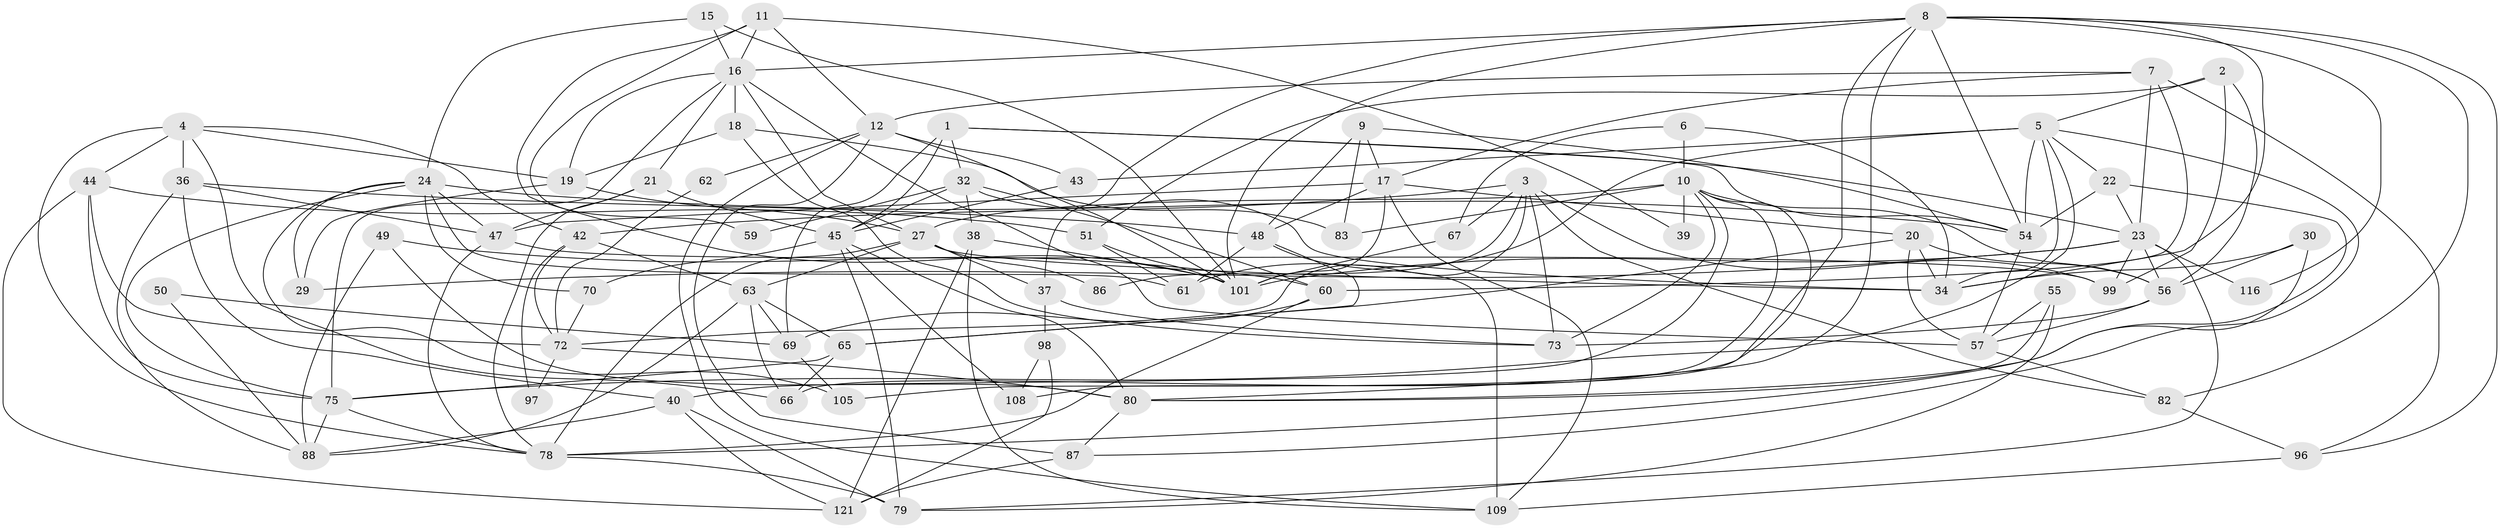 // Generated by graph-tools (version 1.1) at 2025/52/02/27/25 19:52:04]
// undirected, 76 vertices, 190 edges
graph export_dot {
graph [start="1"]
  node [color=gray90,style=filled];
  1;
  2 [super="+119"];
  3 [super="+41"];
  4 [super="+14"];
  5 [super="+77"];
  6;
  7 [super="+84"];
  8 [super="+26"];
  9 [super="+111"];
  10 [super="+89"];
  11 [super="+64"];
  12 [super="+13"];
  15 [super="+90"];
  16 [super="+28"];
  17 [super="+46"];
  18 [super="+25"];
  19 [super="+53"];
  20 [super="+31"];
  21;
  22 [super="+33"];
  23 [super="+113"];
  24 [super="+85"];
  27 [super="+91"];
  29 [super="+112"];
  30;
  32 [super="+95"];
  34 [super="+35"];
  36 [super="+52"];
  37;
  38 [super="+122"];
  39;
  40 [super="+93"];
  42;
  43;
  44 [super="+100"];
  45 [super="+74"];
  47 [super="+58"];
  48 [super="+107"];
  49;
  50;
  51;
  54 [super="+68"];
  55;
  56 [super="+76"];
  57 [super="+92"];
  59;
  60;
  61;
  62;
  63 [super="+110"];
  65 [super="+94"];
  66;
  67 [super="+71"];
  69 [super="+120"];
  70;
  72 [super="+117"];
  73 [super="+118"];
  75 [super="+106"];
  78 [super="+115"];
  79;
  80 [super="+81"];
  82;
  83;
  86;
  87 [super="+104"];
  88 [super="+102"];
  96;
  97;
  98;
  99;
  101 [super="+103"];
  105;
  108;
  109 [super="+114"];
  116;
  121;
  1 -- 45;
  1 -- 23;
  1 -- 69 [weight=2];
  1 -- 54;
  1 -- 32;
  2 -- 5;
  2 -- 56;
  2 -- 99;
  2 -- 51;
  3 -- 82;
  3 -- 42;
  3 -- 72;
  3 -- 86;
  3 -- 99;
  3 -- 67 [weight=2];
  3 -- 73 [weight=2];
  4 -- 44;
  4 -- 36 [weight=2];
  4 -- 66;
  4 -- 19;
  4 -- 42;
  4 -- 78;
  5 -- 54;
  5 -- 22;
  5 -- 43;
  5 -- 34 [weight=2];
  5 -- 87;
  5 -- 75;
  5 -- 61;
  6 -- 34;
  6 -- 67;
  6 -- 10;
  7 -- 60;
  7 -- 12;
  7 -- 23 [weight=2];
  7 -- 96;
  7 -- 17;
  8 -- 105;
  8 -- 116;
  8 -- 96;
  8 -- 34;
  8 -- 37;
  8 -- 82;
  8 -- 54;
  8 -- 101;
  8 -- 16;
  8 -- 80;
  9 -- 54;
  9 -- 48;
  9 -- 83;
  9 -- 17;
  10 -- 56;
  10 -- 39;
  10 -- 108;
  10 -- 66;
  10 -- 83;
  10 -- 40;
  10 -- 27;
  10 -- 73;
  11 -- 101;
  11 -- 39;
  11 -- 59;
  11 -- 16;
  11 -- 12;
  12 -- 43;
  12 -- 87;
  12 -- 62;
  12 -- 109;
  12 -- 101;
  15 -- 24;
  15 -- 16;
  15 -- 101;
  16 -- 57;
  16 -- 21;
  16 -- 18;
  16 -- 27;
  16 -- 75;
  16 -- 19;
  17 -- 109;
  17 -- 47;
  17 -- 48;
  17 -- 20;
  17 -- 101;
  18 -- 19;
  18 -- 73;
  18 -- 83;
  19 -- 29;
  19 -- 27;
  20 -- 34;
  20 -- 56;
  20 -- 57;
  20 -- 65;
  21 -- 45 [weight=2];
  21 -- 78;
  21 -- 47;
  22 -- 23;
  22 -- 54;
  22 -- 80;
  23 -- 79;
  23 -- 99;
  23 -- 101;
  23 -- 116;
  23 -- 56;
  23 -- 29;
  24 -- 70;
  24 -- 47;
  24 -- 105;
  24 -- 29;
  24 -- 54;
  24 -- 75;
  24 -- 61;
  27 -- 37;
  27 -- 63;
  27 -- 34;
  27 -- 86;
  27 -- 78;
  30 -- 34;
  30 -- 56;
  30 -- 78;
  32 -- 38;
  32 -- 34;
  32 -- 59;
  32 -- 60;
  32 -- 45;
  36 -- 48;
  36 -- 40;
  36 -- 88;
  36 -- 47;
  37 -- 98;
  37 -- 73;
  38 -- 101;
  38 -- 121;
  38 -- 109;
  40 -- 121;
  40 -- 88;
  40 -- 79;
  42 -- 63;
  42 -- 97;
  42 -- 72;
  43 -- 45;
  44 -- 121;
  44 -- 51;
  44 -- 75;
  44 -- 72;
  45 -- 79;
  45 -- 70;
  45 -- 108;
  45 -- 80;
  47 -- 99;
  47 -- 78;
  48 -- 65 [weight=2];
  48 -- 109;
  48 -- 61;
  49 -- 80;
  49 -- 60;
  49 -- 88;
  50 -- 69;
  50 -- 88;
  51 -- 61;
  51 -- 101;
  54 -- 57;
  55 -- 79;
  55 -- 80;
  55 -- 57;
  56 -- 73;
  56 -- 57;
  57 -- 82;
  60 -- 69;
  60 -- 78;
  62 -- 72;
  63 -- 69;
  63 -- 88;
  63 -- 66;
  63 -- 65;
  65 -- 66;
  65 -- 75;
  67 -- 101;
  69 -- 105;
  70 -- 72;
  72 -- 80;
  72 -- 97;
  75 -- 88;
  75 -- 78;
  78 -- 79;
  80 -- 87;
  82 -- 96;
  87 -- 121;
  96 -- 109;
  98 -- 108;
  98 -- 121;
}
